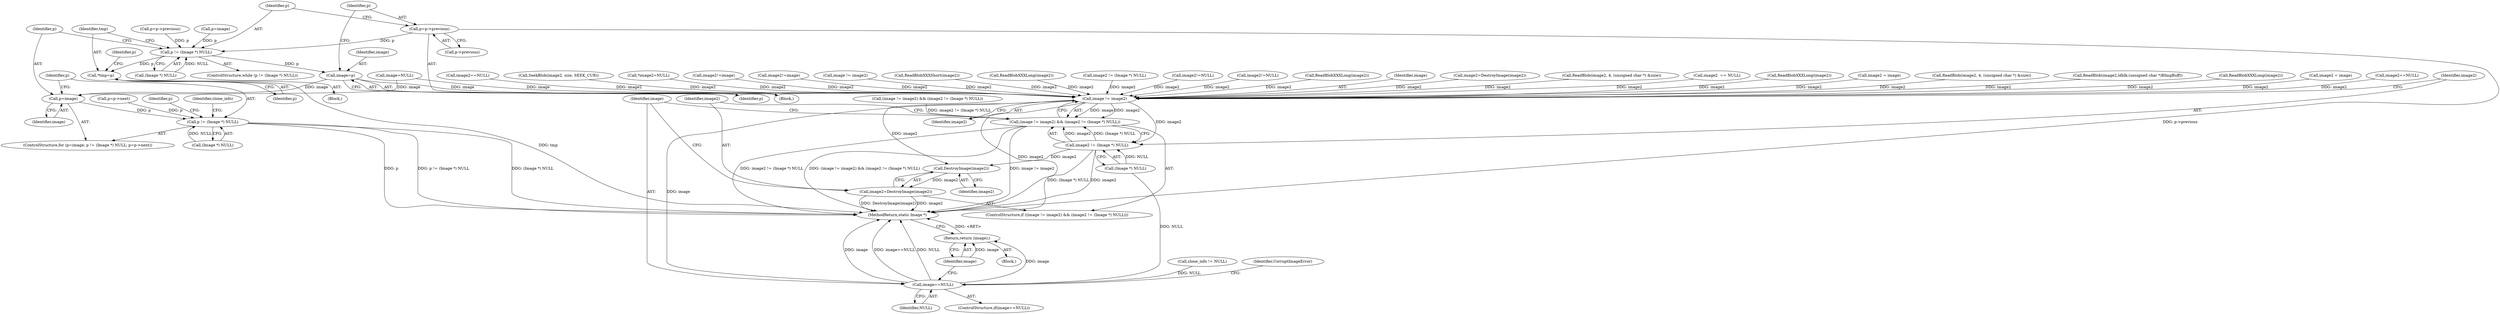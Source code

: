 digraph "0_ImageMagick_e5c063a1007506ba69e97a35effcdef944421c89@pointer" {
"1001830" [label="(Call,p=p->previous)"];
"1001794" [label="(Call,p != (Image *) NULL)"];
"1001801" [label="(Call,*tmp=p)"];
"1001827" [label="(Call,image=p)"];
"1001836" [label="(Call,p=image)"];
"1001839" [label="(Call,p != (Image *) NULL)"];
"1001895" [label="(Call,image != image2)"];
"1001894" [label="(Call,(image != image2) && (image2 != (Image *) NULL))"];
"1001898" [label="(Call,image2 != (Image *) NULL)"];
"1001905" [label="(Call,DestroyImage(image2))"];
"1001903" [label="(Call,image2=DestroyImage(image2))"];
"1001908" [label="(Call,image==NULL)"];
"1001914" [label="(Return,return (image);)"];
"1001915" [label="(Identifier,image)"];
"1000161" [label="(Call,*image2=NULL)"];
"1001904" [label="(Identifier,image2)"];
"1001643" [label="(Call,image2!=image)"];
"1001826" [label="(Block,)"];
"1001730" [label="(Call,image2!=image)"];
"1001831" [label="(Identifier,p)"];
"1000992" [label="(Call,image != image2)"];
"1001830" [label="(Call,p=p->previous)"];
"1000673" [label="(Call,ReadBlobXXXShort(image2))"];
"1001900" [label="(Call,(Image *) NULL)"];
"1001897" [label="(Identifier,image2)"];
"1001795" [label="(Identifier,p)"];
"1001801" [label="(Call,*tmp=p)"];
"1000991" [label="(Call,(image != image2) && (image2 != (Image *) NULL))"];
"1001790" [label="(Call,image=NULL)"];
"1000649" [label="(Call,ReadBlobXXXLong(image2))"];
"1000995" [label="(Call,image2 != (Image *) NULL)"];
"1001910" [label="(Identifier,NULL)"];
"1001914" [label="(Return,return (image);)"];
"1001832" [label="(Call,p->previous)"];
"1001639" [label="(Call,image2!=NULL)"];
"1001817" [label="(Call,p=p->previous)"];
"1001726" [label="(Call,image2!=NULL)"];
"1000158" [label="(Block,)"];
"1001836" [label="(Call,p=image)"];
"1001908" [label="(Call,image==NULL)"];
"1001851" [label="(Identifier,p)"];
"1001803" [label="(Identifier,p)"];
"1000616" [label="(Call,ReadBlobXXXLong(image2))"];
"1001896" [label="(Identifier,image)"];
"1001796" [label="(Call,(Image *) NULL)"];
"1001000" [label="(Call,image2=DestroyImage(image2))"];
"1001802" [label="(Identifier,tmp)"];
"1001829" [label="(Identifier,p)"];
"1001906" [label="(Identifier,image2)"];
"1001793" [label="(ControlStructure,while (p != (Image *) NULL))"];
"1001840" [label="(Identifier,p)"];
"1001893" [label="(ControlStructure,if ((image != image2) && (image2 != (Image *) NULL)))"];
"1001837" [label="(Identifier,p)"];
"1001894" [label="(Call,(image != image2) && (image2 != (Image *) NULL))"];
"1001827" [label="(Call,image=p)"];
"1000791" [label="(Call,ReadBlob(image2, 4, (unsigned char *) &size))"];
"1000292" [label="(Call,image2  == NULL)"];
"1001899" [label="(Identifier,image2)"];
"1001841" [label="(Call,(Image *) NULL)"];
"1001839" [label="(Call,p != (Image *) NULL)"];
"1001857" [label="(Identifier,clone_info)"];
"1001916" [label="(MethodReturn,static Image *)"];
"1000593" [label="(Call,ReadBlobXXXLong(image2))"];
"1001828" [label="(Identifier,image)"];
"1001721" [label="(Call,image2 = image)"];
"1000818" [label="(Call,ReadBlob(image2, 4, (unsigned char *) &size))"];
"1001838" [label="(Identifier,image)"];
"1001283" [label="(Call,ReadBlob(image2,ldblk,(unsigned char *)BImgBuff))"];
"1001835" [label="(ControlStructure,for (p=image; p != (Image *) NULL; p=p->next))"];
"1001898" [label="(Call,image2 != (Image *) NULL)"];
"1001903" [label="(Call,image2=DestroyImage(image2))"];
"1001907" [label="(ControlStructure,if(image==NULL))"];
"1001844" [label="(Call,p=p->next)"];
"1001856" [label="(Call,clone_info != NULL)"];
"1000508" [label="(Call,ReadBlobXXXLong(image2))"];
"1001905" [label="(Call,DestroyImage(image2))"];
"1001808" [label="(Identifier,p)"];
"1001909" [label="(Identifier,image)"];
"1001787" [label="(Call,p=image)"];
"1001895" [label="(Call,image != image2)"];
"1000479" [label="(Call,image2 = image)"];
"1001912" [label="(Identifier,CorruptImageError)"];
"1001799" [label="(Block,)"];
"1001718" [label="(Call,image2==NULL)"];
"1001794" [label="(Call,p != (Image *) NULL)"];
"1000500" [label="(Call,image2==NULL)"];
"1000780" [label="(Call,SeekBlob(image2, size, SEEK_CUR))"];
"1001830" -> "1001826"  [label="AST: "];
"1001830" -> "1001832"  [label="CFG: "];
"1001831" -> "1001830"  [label="AST: "];
"1001832" -> "1001830"  [label="AST: "];
"1001795" -> "1001830"  [label="CFG: "];
"1001830" -> "1001916"  [label="DDG: p->previous"];
"1001830" -> "1001794"  [label="DDG: p"];
"1001794" -> "1001793"  [label="AST: "];
"1001794" -> "1001796"  [label="CFG: "];
"1001795" -> "1001794"  [label="AST: "];
"1001796" -> "1001794"  [label="AST: "];
"1001802" -> "1001794"  [label="CFG: "];
"1001837" -> "1001794"  [label="CFG: "];
"1001787" -> "1001794"  [label="DDG: p"];
"1001817" -> "1001794"  [label="DDG: p"];
"1001796" -> "1001794"  [label="DDG: NULL"];
"1001794" -> "1001801"  [label="DDG: p"];
"1001794" -> "1001827"  [label="DDG: p"];
"1001801" -> "1001799"  [label="AST: "];
"1001801" -> "1001803"  [label="CFG: "];
"1001802" -> "1001801"  [label="AST: "];
"1001803" -> "1001801"  [label="AST: "];
"1001808" -> "1001801"  [label="CFG: "];
"1001801" -> "1001916"  [label="DDG: tmp"];
"1001827" -> "1001826"  [label="AST: "];
"1001827" -> "1001829"  [label="CFG: "];
"1001828" -> "1001827"  [label="AST: "];
"1001829" -> "1001827"  [label="AST: "];
"1001831" -> "1001827"  [label="CFG: "];
"1001827" -> "1001836"  [label="DDG: image"];
"1001827" -> "1001895"  [label="DDG: image"];
"1001836" -> "1001835"  [label="AST: "];
"1001836" -> "1001838"  [label="CFG: "];
"1001837" -> "1001836"  [label="AST: "];
"1001838" -> "1001836"  [label="AST: "];
"1001840" -> "1001836"  [label="CFG: "];
"1001790" -> "1001836"  [label="DDG: image"];
"1001836" -> "1001839"  [label="DDG: p"];
"1001839" -> "1001835"  [label="AST: "];
"1001839" -> "1001841"  [label="CFG: "];
"1001840" -> "1001839"  [label="AST: "];
"1001841" -> "1001839"  [label="AST: "];
"1001851" -> "1001839"  [label="CFG: "];
"1001857" -> "1001839"  [label="CFG: "];
"1001839" -> "1001916"  [label="DDG: p != (Image *) NULL"];
"1001839" -> "1001916"  [label="DDG: (Image *) NULL"];
"1001839" -> "1001916"  [label="DDG: p"];
"1001844" -> "1001839"  [label="DDG: p"];
"1001841" -> "1001839"  [label="DDG: NULL"];
"1001895" -> "1001894"  [label="AST: "];
"1001895" -> "1001897"  [label="CFG: "];
"1001896" -> "1001895"  [label="AST: "];
"1001897" -> "1001895"  [label="AST: "];
"1001899" -> "1001895"  [label="CFG: "];
"1001894" -> "1001895"  [label="CFG: "];
"1001895" -> "1001916"  [label="DDG: image2"];
"1001895" -> "1001894"  [label="DDG: image"];
"1001895" -> "1001894"  [label="DDG: image2"];
"1001790" -> "1001895"  [label="DDG: image"];
"1000995" -> "1001895"  [label="DDG: image2"];
"1000508" -> "1001895"  [label="DDG: image2"];
"1000780" -> "1001895"  [label="DDG: image2"];
"1001730" -> "1001895"  [label="DDG: image2"];
"1001639" -> "1001895"  [label="DDG: image2"];
"1001721" -> "1001895"  [label="DDG: image2"];
"1001643" -> "1001895"  [label="DDG: image2"];
"1000500" -> "1001895"  [label="DDG: image2"];
"1000593" -> "1001895"  [label="DDG: image2"];
"1000992" -> "1001895"  [label="DDG: image2"];
"1000818" -> "1001895"  [label="DDG: image2"];
"1001283" -> "1001895"  [label="DDG: image2"];
"1000161" -> "1001895"  [label="DDG: image2"];
"1000791" -> "1001895"  [label="DDG: image2"];
"1000649" -> "1001895"  [label="DDG: image2"];
"1000292" -> "1001895"  [label="DDG: image2"];
"1000616" -> "1001895"  [label="DDG: image2"];
"1001718" -> "1001895"  [label="DDG: image2"];
"1000673" -> "1001895"  [label="DDG: image2"];
"1001000" -> "1001895"  [label="DDG: image2"];
"1000479" -> "1001895"  [label="DDG: image2"];
"1001726" -> "1001895"  [label="DDG: image2"];
"1001895" -> "1001898"  [label="DDG: image2"];
"1001895" -> "1001905"  [label="DDG: image2"];
"1001895" -> "1001908"  [label="DDG: image"];
"1001894" -> "1001893"  [label="AST: "];
"1001894" -> "1001898"  [label="CFG: "];
"1001898" -> "1001894"  [label="AST: "];
"1001904" -> "1001894"  [label="CFG: "];
"1001909" -> "1001894"  [label="CFG: "];
"1001894" -> "1001916"  [label="DDG: (image != image2) && (image2 != (Image *) NULL)"];
"1001894" -> "1001916"  [label="DDG: image != image2"];
"1001894" -> "1001916"  [label="DDG: image2 != (Image *) NULL"];
"1001898" -> "1001894"  [label="DDG: image2"];
"1001898" -> "1001894"  [label="DDG: (Image *) NULL"];
"1000991" -> "1001894"  [label="DDG: image2 != (Image *) NULL"];
"1001898" -> "1001900"  [label="CFG: "];
"1001899" -> "1001898"  [label="AST: "];
"1001900" -> "1001898"  [label="AST: "];
"1001898" -> "1001916"  [label="DDG: image2"];
"1001898" -> "1001916"  [label="DDG: (Image *) NULL"];
"1001900" -> "1001898"  [label="DDG: NULL"];
"1001898" -> "1001905"  [label="DDG: image2"];
"1001905" -> "1001903"  [label="AST: "];
"1001905" -> "1001906"  [label="CFG: "];
"1001906" -> "1001905"  [label="AST: "];
"1001903" -> "1001905"  [label="CFG: "];
"1001905" -> "1001903"  [label="DDG: image2"];
"1001903" -> "1001893"  [label="AST: "];
"1001904" -> "1001903"  [label="AST: "];
"1001909" -> "1001903"  [label="CFG: "];
"1001903" -> "1001916"  [label="DDG: DestroyImage(image2)"];
"1001903" -> "1001916"  [label="DDG: image2"];
"1001908" -> "1001907"  [label="AST: "];
"1001908" -> "1001910"  [label="CFG: "];
"1001909" -> "1001908"  [label="AST: "];
"1001910" -> "1001908"  [label="AST: "];
"1001912" -> "1001908"  [label="CFG: "];
"1001915" -> "1001908"  [label="CFG: "];
"1001908" -> "1001916"  [label="DDG: image"];
"1001908" -> "1001916"  [label="DDG: image==NULL"];
"1001908" -> "1001916"  [label="DDG: NULL"];
"1001856" -> "1001908"  [label="DDG: NULL"];
"1001900" -> "1001908"  [label="DDG: NULL"];
"1001908" -> "1001914"  [label="DDG: image"];
"1001914" -> "1000158"  [label="AST: "];
"1001914" -> "1001915"  [label="CFG: "];
"1001915" -> "1001914"  [label="AST: "];
"1001916" -> "1001914"  [label="CFG: "];
"1001914" -> "1001916"  [label="DDG: <RET>"];
"1001915" -> "1001914"  [label="DDG: image"];
}

